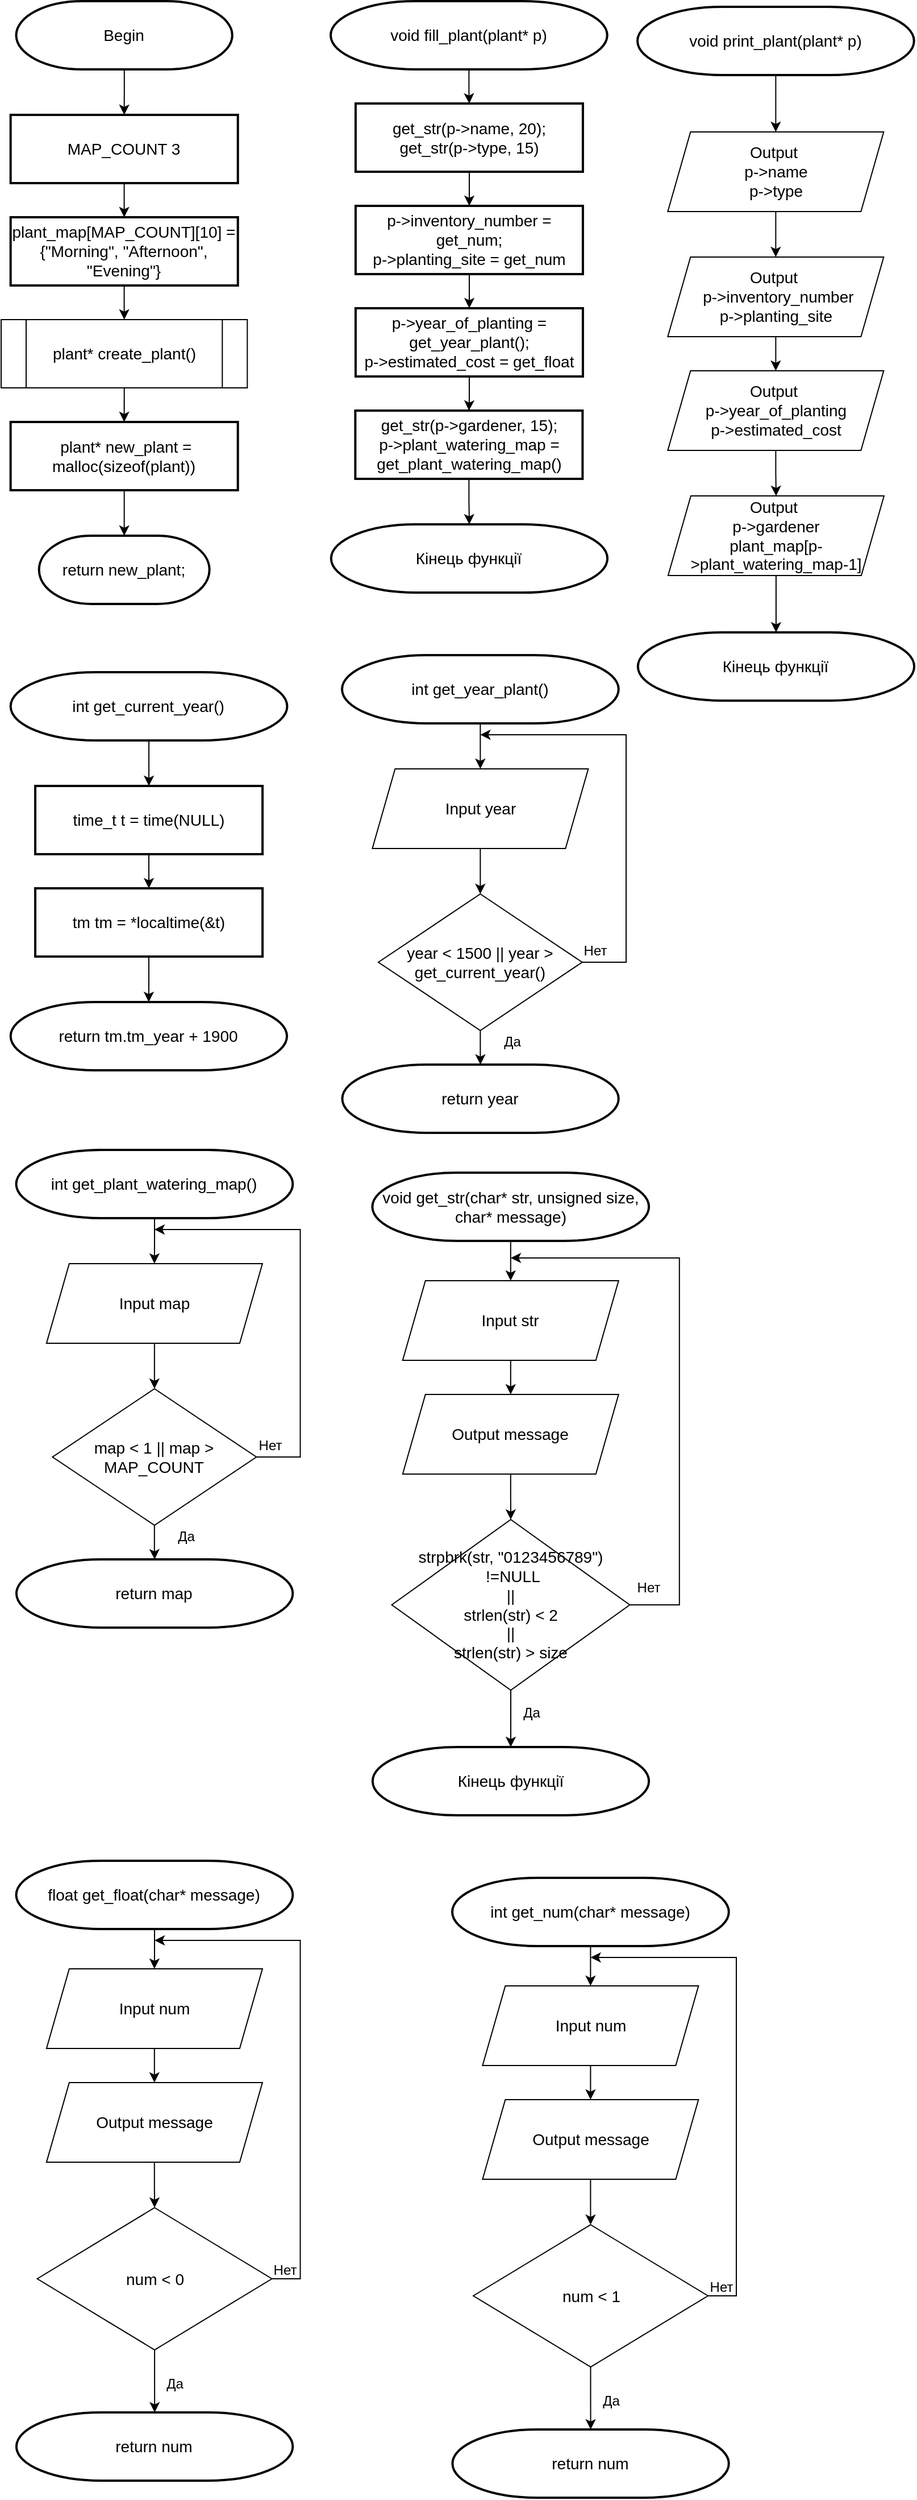 <mxfile version="18.1.3" type="device"><diagram id="ZCsZiW4XKM7n3a10QfGG" name="Страница 2"><mxGraphModel dx="1865" dy="648" grid="1" gridSize="10" guides="1" tooltips="1" connect="1" arrows="1" fold="1" page="1" pageScale="1" pageWidth="827" pageHeight="1169" math="0" shadow="0"><root><mxCell id="0"/><mxCell id="1" parent="0"/><mxCell id="foK9sh8ItTZ9XItvNWBW-2" value="" style="edgeStyle=orthogonalEdgeStyle;rounded=0;orthogonalLoop=1;jettySize=auto;html=1;" edge="1" parent="1" source="XyaOi0KiRT0EcqGlPVg8-2" target="foK9sh8ItTZ9XItvNWBW-1"><mxGeometry relative="1" as="geometry"/></mxCell><mxCell id="XyaOi0KiRT0EcqGlPVg8-2" value="&lt;span style=&quot;font-size: 14px;&quot;&gt;Begin&lt;/span&gt;" style="strokeWidth=2;html=1;shape=mxgraph.flowchart.terminator;whiteSpace=wrap;" parent="1" vertex="1"><mxGeometry x="-796.75" y="10" width="190.15" height="60" as="geometry"/></mxCell><mxCell id="foK9sh8ItTZ9XItvNWBW-4" value="" style="edgeStyle=orthogonalEdgeStyle;rounded=0;orthogonalLoop=1;jettySize=auto;html=1;" edge="1" parent="1" source="foK9sh8ItTZ9XItvNWBW-1" target="foK9sh8ItTZ9XItvNWBW-3"><mxGeometry relative="1" as="geometry"/></mxCell><mxCell id="foK9sh8ItTZ9XItvNWBW-1" value="&lt;span style=&quot;font-size: 14px;&quot;&gt;MAP_COUNT 3&lt;/span&gt;" style="whiteSpace=wrap;html=1;strokeWidth=2;align=center;" vertex="1" parent="1"><mxGeometry x="-801.66" y="110" width="200" height="60" as="geometry"/></mxCell><mxCell id="foK9sh8ItTZ9XItvNWBW-6" value="" style="edgeStyle=orthogonalEdgeStyle;rounded=0;orthogonalLoop=1;jettySize=auto;html=1;" edge="1" parent="1" source="foK9sh8ItTZ9XItvNWBW-3" target="foK9sh8ItTZ9XItvNWBW-5"><mxGeometry relative="1" as="geometry"/></mxCell><mxCell id="foK9sh8ItTZ9XItvNWBW-3" value="&lt;span style=&quot;font-size: 14px;&quot;&gt;plant_map[MAP_COUNT][10] = {&quot;Morning&quot;, &quot;Afternoon&quot;, &quot;Evening&quot;}&lt;/span&gt;" style="whiteSpace=wrap;html=1;strokeWidth=2;align=center;" vertex="1" parent="1"><mxGeometry x="-801.66" y="200" width="200" height="60" as="geometry"/></mxCell><mxCell id="foK9sh8ItTZ9XItvNWBW-10" value="" style="edgeStyle=orthogonalEdgeStyle;rounded=0;orthogonalLoop=1;jettySize=auto;html=1;" edge="1" parent="1" source="foK9sh8ItTZ9XItvNWBW-5" target="foK9sh8ItTZ9XItvNWBW-7"><mxGeometry relative="1" as="geometry"/></mxCell><mxCell id="foK9sh8ItTZ9XItvNWBW-5" value="&lt;span style=&quot;font-size: 14px;&quot;&gt;plant* create_plant()&lt;/span&gt;" style="shape=process;whiteSpace=wrap;html=1;backgroundOutline=1;fillColor=#FFFFFF;" vertex="1" parent="1"><mxGeometry x="-810.0" y="290" width="216.65" height="60" as="geometry"/></mxCell><mxCell id="foK9sh8ItTZ9XItvNWBW-9" value="" style="edgeStyle=orthogonalEdgeStyle;rounded=0;orthogonalLoop=1;jettySize=auto;html=1;" edge="1" parent="1" source="foK9sh8ItTZ9XItvNWBW-7" target="foK9sh8ItTZ9XItvNWBW-8"><mxGeometry relative="1" as="geometry"/></mxCell><mxCell id="foK9sh8ItTZ9XItvNWBW-7" value="&lt;span style=&quot;font-size: 14px;&quot;&gt;&amp;nbsp;plant* new_plant = malloc(sizeof(plant))&lt;/span&gt;" style="whiteSpace=wrap;html=1;strokeWidth=2;align=center;" vertex="1" parent="1"><mxGeometry x="-801.67" y="380" width="200" height="60" as="geometry"/></mxCell><mxCell id="foK9sh8ItTZ9XItvNWBW-8" value="&lt;span style=&quot;font-size: 14px;&quot;&gt;return new_plant;&lt;/span&gt;" style="strokeWidth=2;html=1;shape=mxgraph.flowchart.terminator;whiteSpace=wrap;" vertex="1" parent="1"><mxGeometry x="-776.67" y="480" width="150" height="60" as="geometry"/></mxCell><mxCell id="p9-Df_H3T6ijKvtMDiZA-1" value="" style="edgeStyle=orthogonalEdgeStyle;rounded=0;orthogonalLoop=1;jettySize=auto;html=1;" edge="1" parent="1" source="p9-Df_H3T6ijKvtMDiZA-2" target="p9-Df_H3T6ijKvtMDiZA-4"><mxGeometry relative="1" as="geometry"/></mxCell><mxCell id="p9-Df_H3T6ijKvtMDiZA-2" value="&lt;font style=&quot;font-size: 14px&quot;&gt;void fill_plant(plant* p)&lt;/font&gt;" style="strokeWidth=2;html=1;shape=mxgraph.flowchart.terminator;whiteSpace=wrap;" vertex="1" parent="1"><mxGeometry x="-520" y="10" width="243.39" height="60" as="geometry"/></mxCell><mxCell id="p9-Df_H3T6ijKvtMDiZA-3" value="" style="edgeStyle=orthogonalEdgeStyle;rounded=0;orthogonalLoop=1;jettySize=auto;html=1;" edge="1" parent="1" source="p9-Df_H3T6ijKvtMDiZA-4" target="p9-Df_H3T6ijKvtMDiZA-6"><mxGeometry relative="1" as="geometry"/></mxCell><mxCell id="p9-Df_H3T6ijKvtMDiZA-4" value="&lt;span style=&quot;font-size: 14px;&quot;&gt;get_str(p-&amp;gt;name, 20);&lt;br&gt;get_str(p-&amp;gt;type, 15)&lt;/span&gt;" style="whiteSpace=wrap;html=1;strokeWidth=2;align=center;" vertex="1" parent="1"><mxGeometry x="-498.03" y="100" width="200" height="60" as="geometry"/></mxCell><mxCell id="p9-Df_H3T6ijKvtMDiZA-5" value="" style="edgeStyle=orthogonalEdgeStyle;rounded=0;orthogonalLoop=1;jettySize=auto;html=1;" edge="1" parent="1" source="p9-Df_H3T6ijKvtMDiZA-6" target="p9-Df_H3T6ijKvtMDiZA-8"><mxGeometry relative="1" as="geometry"/></mxCell><mxCell id="p9-Df_H3T6ijKvtMDiZA-6" value="&lt;span style=&quot;font-size: 14px;&quot;&gt;p-&amp;gt;inventory_number = get_num;&lt;br&gt;p-&amp;gt;planting_site = get_num&lt;/span&gt;" style="whiteSpace=wrap;html=1;strokeWidth=2;align=center;" vertex="1" parent="1"><mxGeometry x="-498.03" y="190" width="200" height="60" as="geometry"/></mxCell><mxCell id="p9-Df_H3T6ijKvtMDiZA-7" value="" style="edgeStyle=orthogonalEdgeStyle;rounded=0;orthogonalLoop=1;jettySize=auto;html=1;" edge="1" parent="1" source="p9-Df_H3T6ijKvtMDiZA-8" target="p9-Df_H3T6ijKvtMDiZA-10"><mxGeometry relative="1" as="geometry"/></mxCell><mxCell id="p9-Df_H3T6ijKvtMDiZA-8" value="&lt;span style=&quot;font-size: 14px;&quot;&gt;p-&amp;gt;year_of_planting = get_year_plant();&lt;br&gt;p-&amp;gt;estimated_cost = get_float&lt;/span&gt;" style="whiteSpace=wrap;html=1;strokeWidth=2;align=center;" vertex="1" parent="1"><mxGeometry x="-498.03" y="280" width="200" height="60" as="geometry"/></mxCell><mxCell id="p9-Df_H3T6ijKvtMDiZA-9" value="" style="edgeStyle=orthogonalEdgeStyle;rounded=0;orthogonalLoop=1;jettySize=auto;html=1;" edge="1" parent="1" source="p9-Df_H3T6ijKvtMDiZA-10" target="p9-Df_H3T6ijKvtMDiZA-11"><mxGeometry relative="1" as="geometry"/></mxCell><mxCell id="p9-Df_H3T6ijKvtMDiZA-10" value="&lt;span style=&quot;font-size: 14px;&quot;&gt;get_str(p-&amp;gt;gardener, 15);&lt;br&gt;p-&amp;gt;plant_watering_map = get_plant_watering_map()&lt;/span&gt;" style="whiteSpace=wrap;html=1;strokeWidth=2;align=center;" vertex="1" parent="1"><mxGeometry x="-498.31" y="370" width="200" height="60" as="geometry"/></mxCell><mxCell id="p9-Df_H3T6ijKvtMDiZA-11" value="&lt;font style=&quot;font-size: 14px&quot;&gt;Кінець функції&lt;/font&gt;" style="strokeWidth=2;html=1;shape=mxgraph.flowchart.terminator;whiteSpace=wrap;" vertex="1" parent="1"><mxGeometry x="-519.62" y="470" width="243.18" height="60" as="geometry"/></mxCell><mxCell id="zt4KfstG0uKNydHiTwyC-1" value="" style="edgeStyle=orthogonalEdgeStyle;rounded=0;orthogonalLoop=1;jettySize=auto;html=1;" edge="1" parent="1" source="zt4KfstG0uKNydHiTwyC-2" target="zt4KfstG0uKNydHiTwyC-4"><mxGeometry relative="1" as="geometry"/></mxCell><mxCell id="zt4KfstG0uKNydHiTwyC-2" value="&lt;font style=&quot;font-size: 14px&quot;&gt;void print_plant(plant* p)&lt;/font&gt;" style="strokeWidth=2;html=1;shape=mxgraph.flowchart.terminator;whiteSpace=wrap;" vertex="1" parent="1"><mxGeometry x="-250" y="15" width="243.39" height="60" as="geometry"/></mxCell><mxCell id="zt4KfstG0uKNydHiTwyC-3" value="" style="edgeStyle=orthogonalEdgeStyle;rounded=0;orthogonalLoop=1;jettySize=auto;html=1;" edge="1" parent="1" source="zt4KfstG0uKNydHiTwyC-4" target="zt4KfstG0uKNydHiTwyC-6"><mxGeometry relative="1" as="geometry"/></mxCell><mxCell id="zt4KfstG0uKNydHiTwyC-4" value="&lt;span style=&quot;font-size: 14px&quot;&gt;Output&amp;nbsp;&lt;br&gt;&lt;/span&gt;&lt;span style=&quot;font-size: 14px;&quot;&gt;p-&amp;gt;name&lt;/span&gt;&lt;br&gt;&lt;span style=&quot;font-size: 14px;&quot;&gt;p-&amp;gt;type&lt;/span&gt;" style="shape=parallelogram;perimeter=parallelogramPerimeter;whiteSpace=wrap;html=1;fixedSize=1;" vertex="1" parent="1"><mxGeometry x="-223.31" y="125" width="190" height="70" as="geometry"/></mxCell><mxCell id="zt4KfstG0uKNydHiTwyC-5" value="" style="edgeStyle=orthogonalEdgeStyle;rounded=0;orthogonalLoop=1;jettySize=auto;html=1;" edge="1" parent="1" source="zt4KfstG0uKNydHiTwyC-6" target="zt4KfstG0uKNydHiTwyC-8"><mxGeometry relative="1" as="geometry"/></mxCell><mxCell id="zt4KfstG0uKNydHiTwyC-6" value="&lt;span style=&quot;font-size: 14px&quot;&gt;Output&amp;nbsp;&lt;br&gt;&lt;/span&gt;&lt;span style=&quot;font-size: 14px;&quot;&gt;&amp;nbsp;p-&amp;gt;inventory_number&lt;br&gt;p-&amp;gt;planting_site&lt;/span&gt;" style="shape=parallelogram;perimeter=parallelogramPerimeter;whiteSpace=wrap;html=1;fixedSize=1;" vertex="1" parent="1"><mxGeometry x="-223.31" y="235" width="190" height="70" as="geometry"/></mxCell><mxCell id="zt4KfstG0uKNydHiTwyC-7" value="" style="edgeStyle=orthogonalEdgeStyle;rounded=0;orthogonalLoop=1;jettySize=auto;html=1;" edge="1" parent="1" source="zt4KfstG0uKNydHiTwyC-8" target="zt4KfstG0uKNydHiTwyC-10"><mxGeometry relative="1" as="geometry"/></mxCell><mxCell id="zt4KfstG0uKNydHiTwyC-8" value="&lt;span style=&quot;font-size: 14px&quot;&gt;Output&amp;nbsp;&lt;br&gt;&lt;/span&gt;&lt;span style=&quot;font-size: 14px;&quot;&gt;p-&amp;gt;year_of_planting&lt;br&gt;p-&amp;gt;estimated_cost&lt;/span&gt;" style="shape=parallelogram;perimeter=parallelogramPerimeter;whiteSpace=wrap;html=1;fixedSize=1;" vertex="1" parent="1"><mxGeometry x="-223.31" y="335" width="190" height="70" as="geometry"/></mxCell><mxCell id="zt4KfstG0uKNydHiTwyC-9" value="" style="edgeStyle=orthogonalEdgeStyle;rounded=0;orthogonalLoop=1;jettySize=auto;html=1;" edge="1" parent="1" source="zt4KfstG0uKNydHiTwyC-10" target="zt4KfstG0uKNydHiTwyC-11"><mxGeometry relative="1" as="geometry"/></mxCell><mxCell id="zt4KfstG0uKNydHiTwyC-10" value="&lt;span style=&quot;font-size: 14px&quot;&gt;Output&amp;nbsp;&lt;br&gt;&lt;/span&gt;&lt;span style=&quot;font-size: 14px;&quot;&gt;p-&amp;gt;gardener&lt;br&gt;&lt;/span&gt;&lt;span style=&quot;font-size: 14px;&quot;&gt;plant_map[p-&amp;gt;plant_watering_map-1]&lt;/span&gt;" style="shape=parallelogram;perimeter=parallelogramPerimeter;whiteSpace=wrap;html=1;fixedSize=1;" vertex="1" parent="1"><mxGeometry x="-223.03" y="445" width="190" height="70" as="geometry"/></mxCell><mxCell id="zt4KfstG0uKNydHiTwyC-11" value="&lt;font style=&quot;font-size: 14px&quot;&gt;Кінець функції&lt;/font&gt;" style="strokeWidth=2;html=1;shape=mxgraph.flowchart.terminator;whiteSpace=wrap;" vertex="1" parent="1"><mxGeometry x="-249.62" y="565" width="243.18" height="60" as="geometry"/></mxCell><mxCell id="AbHFfzLOAa5C1AIaeCO8-1" value="" style="edgeStyle=orthogonalEdgeStyle;rounded=0;orthogonalLoop=1;jettySize=auto;html=1;" edge="1" parent="1" source="AbHFfzLOAa5C1AIaeCO8-2" target="AbHFfzLOAa5C1AIaeCO8-6"><mxGeometry relative="1" as="geometry"/></mxCell><mxCell id="AbHFfzLOAa5C1AIaeCO8-2" value="&lt;font style=&quot;font-size: 14px&quot;&gt;int get_current_year()&lt;/font&gt;" style="strokeWidth=2;html=1;shape=mxgraph.flowchart.terminator;whiteSpace=wrap;" vertex="1" parent="1"><mxGeometry x="-801.66" y="600" width="243.39" height="60" as="geometry"/></mxCell><mxCell id="AbHFfzLOAa5C1AIaeCO8-3" value="" style="edgeStyle=orthogonalEdgeStyle;rounded=0;orthogonalLoop=1;jettySize=auto;html=1;" edge="1" parent="1" source="AbHFfzLOAa5C1AIaeCO8-4" target="AbHFfzLOAa5C1AIaeCO8-7"><mxGeometry relative="1" as="geometry"/></mxCell><mxCell id="AbHFfzLOAa5C1AIaeCO8-4" value="&lt;span style=&quot;font-size: 14px;&quot;&gt;tm tm = *localtime(&amp;amp;t)&lt;/span&gt;" style="whiteSpace=wrap;html=1;strokeWidth=2;align=center;" vertex="1" parent="1"><mxGeometry x="-779.97" y="790" width="200" height="60" as="geometry"/></mxCell><mxCell id="AbHFfzLOAa5C1AIaeCO8-5" value="" style="edgeStyle=orthogonalEdgeStyle;rounded=0;orthogonalLoop=1;jettySize=auto;html=1;" edge="1" parent="1" source="AbHFfzLOAa5C1AIaeCO8-6" target="AbHFfzLOAa5C1AIaeCO8-4"><mxGeometry relative="1" as="geometry"/></mxCell><mxCell id="AbHFfzLOAa5C1AIaeCO8-6" value="&lt;span style=&quot;font-size: 14px;&quot;&gt;time_t t = time(NULL)&lt;/span&gt;" style="whiteSpace=wrap;html=1;strokeWidth=2;align=center;" vertex="1" parent="1"><mxGeometry x="-779.97" y="700" width="200" height="60" as="geometry"/></mxCell><mxCell id="AbHFfzLOAa5C1AIaeCO8-7" value="&lt;font style=&quot;font-size: 14px&quot;&gt;return tm.tm_year + 1900&lt;/font&gt;" style="strokeWidth=2;html=1;shape=mxgraph.flowchart.terminator;whiteSpace=wrap;" vertex="1" parent="1"><mxGeometry x="-801.66" y="890" width="243.18" height="60" as="geometry"/></mxCell><mxCell id="dIIqqDcrX34gxkhjVCRf-1" value="" style="edgeStyle=orthogonalEdgeStyle;rounded=0;orthogonalLoop=1;jettySize=auto;html=1;" edge="1" parent="1" source="dIIqqDcrX34gxkhjVCRf-2" target="dIIqqDcrX34gxkhjVCRf-4"><mxGeometry relative="1" as="geometry"/></mxCell><mxCell id="dIIqqDcrX34gxkhjVCRf-2" value="&lt;font style=&quot;font-size: 14px&quot;&gt;int get_year_plant()&lt;/font&gt;" style="strokeWidth=2;html=1;shape=mxgraph.flowchart.terminator;whiteSpace=wrap;" vertex="1" parent="1"><mxGeometry x="-510" y="585" width="243.39" height="60" as="geometry"/></mxCell><mxCell id="dIIqqDcrX34gxkhjVCRf-3" value="" style="edgeStyle=orthogonalEdgeStyle;rounded=0;orthogonalLoop=1;jettySize=auto;html=1;" edge="1" parent="1" source="dIIqqDcrX34gxkhjVCRf-4" target="dIIqqDcrX34gxkhjVCRf-7"><mxGeometry relative="1" as="geometry"/></mxCell><mxCell id="dIIqqDcrX34gxkhjVCRf-4" value="&lt;span style=&quot;font-size: 14px;&quot;&gt;Input year&lt;/span&gt;" style="shape=parallelogram;perimeter=parallelogramPerimeter;whiteSpace=wrap;html=1;fixedSize=1;" vertex="1" parent="1"><mxGeometry x="-483.31" y="685" width="190" height="70" as="geometry"/></mxCell><mxCell id="dIIqqDcrX34gxkhjVCRf-5" style="edgeStyle=orthogonalEdgeStyle;rounded=0;orthogonalLoop=1;jettySize=auto;html=1;" edge="1" parent="1" source="dIIqqDcrX34gxkhjVCRf-7"><mxGeometry relative="1" as="geometry"><mxPoint x="-388.31" y="655" as="targetPoint"/><Array as="points"><mxPoint x="-260" y="855"/><mxPoint x="-260" y="655"/></Array></mxGeometry></mxCell><mxCell id="dIIqqDcrX34gxkhjVCRf-6" value="" style="edgeStyle=orthogonalEdgeStyle;rounded=0;orthogonalLoop=1;jettySize=auto;html=1;" edge="1" parent="1" source="dIIqqDcrX34gxkhjVCRf-7" target="dIIqqDcrX34gxkhjVCRf-8"><mxGeometry relative="1" as="geometry"/></mxCell><mxCell id="dIIqqDcrX34gxkhjVCRf-7" value="&lt;font style=&quot;font-size: 14px&quot;&gt;year &amp;lt; 1500 || year &amp;gt; get_current_year()&lt;/font&gt;" style="rhombus;whiteSpace=wrap;html=1;" vertex="1" parent="1"><mxGeometry x="-478.03" y="795" width="179.44" height="120" as="geometry"/></mxCell><mxCell id="dIIqqDcrX34gxkhjVCRf-8" value="&lt;span style=&quot;font-size: 14px;&quot;&gt;return year&lt;/span&gt;" style="strokeWidth=2;html=1;shape=mxgraph.flowchart.terminator;whiteSpace=wrap;" vertex="1" parent="1"><mxGeometry x="-509.79" y="945" width="243.18" height="60" as="geometry"/></mxCell><mxCell id="dIIqqDcrX34gxkhjVCRf-9" value="Да" style="text;html=1;strokeColor=none;fillColor=none;align=center;verticalAlign=middle;whiteSpace=wrap;rounded=0;" vertex="1" parent="1"><mxGeometry x="-380" y="915" width="40" height="20" as="geometry"/></mxCell><mxCell id="dIIqqDcrX34gxkhjVCRf-10" value="Нет" style="text;html=1;strokeColor=none;fillColor=none;align=center;verticalAlign=middle;whiteSpace=wrap;rounded=0;" vertex="1" parent="1"><mxGeometry x="-306.61" y="835" width="40" height="20" as="geometry"/></mxCell><mxCell id="3uSDWJ-jt1kquvoJaAaZ-1" value="" style="edgeStyle=orthogonalEdgeStyle;rounded=0;orthogonalLoop=1;jettySize=auto;html=1;" edge="1" parent="1" source="3uSDWJ-jt1kquvoJaAaZ-2" target="3uSDWJ-jt1kquvoJaAaZ-4"><mxGeometry relative="1" as="geometry"/></mxCell><mxCell id="3uSDWJ-jt1kquvoJaAaZ-2" value="&lt;font style=&quot;font-size: 14px&quot;&gt;int get_plant_watering_map()&lt;/font&gt;" style="strokeWidth=2;html=1;shape=mxgraph.flowchart.terminator;whiteSpace=wrap;" vertex="1" parent="1"><mxGeometry x="-796.75" y="1020" width="243.39" height="60" as="geometry"/></mxCell><mxCell id="3uSDWJ-jt1kquvoJaAaZ-3" value="" style="edgeStyle=orthogonalEdgeStyle;rounded=0;orthogonalLoop=1;jettySize=auto;html=1;" edge="1" parent="1" source="3uSDWJ-jt1kquvoJaAaZ-4" target="3uSDWJ-jt1kquvoJaAaZ-7"><mxGeometry relative="1" as="geometry"/></mxCell><mxCell id="3uSDWJ-jt1kquvoJaAaZ-4" value="&lt;span style=&quot;font-size: 14px;&quot;&gt;Input map&lt;/span&gt;" style="shape=parallelogram;perimeter=parallelogramPerimeter;whiteSpace=wrap;html=1;fixedSize=1;" vertex="1" parent="1"><mxGeometry x="-770.06" y="1120" width="190" height="70" as="geometry"/></mxCell><mxCell id="3uSDWJ-jt1kquvoJaAaZ-5" style="edgeStyle=orthogonalEdgeStyle;rounded=0;orthogonalLoop=1;jettySize=auto;html=1;" edge="1" parent="1" source="3uSDWJ-jt1kquvoJaAaZ-7"><mxGeometry relative="1" as="geometry"><mxPoint x="-675.06" y="1090" as="targetPoint"/><Array as="points"><mxPoint x="-546.75" y="1290"/><mxPoint x="-546.75" y="1090"/></Array></mxGeometry></mxCell><mxCell id="3uSDWJ-jt1kquvoJaAaZ-6" value="" style="edgeStyle=orthogonalEdgeStyle;rounded=0;orthogonalLoop=1;jettySize=auto;html=1;" edge="1" parent="1" source="3uSDWJ-jt1kquvoJaAaZ-7" target="3uSDWJ-jt1kquvoJaAaZ-8"><mxGeometry relative="1" as="geometry"/></mxCell><mxCell id="3uSDWJ-jt1kquvoJaAaZ-7" value="&lt;font style=&quot;font-size: 14px&quot;&gt;map &amp;lt; 1 || map &amp;gt; MAP_COUNT&lt;/font&gt;" style="rhombus;whiteSpace=wrap;html=1;" vertex="1" parent="1"><mxGeometry x="-764.78" y="1230" width="179.44" height="120" as="geometry"/></mxCell><mxCell id="3uSDWJ-jt1kquvoJaAaZ-8" value="&lt;span style=&quot;font-size: 14px;&quot;&gt;return map&lt;/span&gt;" style="strokeWidth=2;html=1;shape=mxgraph.flowchart.terminator;whiteSpace=wrap;" vertex="1" parent="1"><mxGeometry x="-796.54" y="1380" width="243.18" height="60" as="geometry"/></mxCell><mxCell id="3uSDWJ-jt1kquvoJaAaZ-9" value="Да" style="text;html=1;strokeColor=none;fillColor=none;align=center;verticalAlign=middle;whiteSpace=wrap;rounded=0;" vertex="1" parent="1"><mxGeometry x="-666.75" y="1350" width="40" height="20" as="geometry"/></mxCell><mxCell id="3uSDWJ-jt1kquvoJaAaZ-10" value="Нет" style="text;html=1;strokeColor=none;fillColor=none;align=center;verticalAlign=middle;whiteSpace=wrap;rounded=0;" vertex="1" parent="1"><mxGeometry x="-593.36" y="1270" width="40" height="20" as="geometry"/></mxCell><mxCell id="CtdiQhuXgxD0BWsz6qDF-1" value="" style="edgeStyle=orthogonalEdgeStyle;rounded=0;orthogonalLoop=1;jettySize=auto;html=1;" edge="1" parent="1" source="CtdiQhuXgxD0BWsz6qDF-2" target="CtdiQhuXgxD0BWsz6qDF-4"><mxGeometry relative="1" as="geometry"/></mxCell><mxCell id="CtdiQhuXgxD0BWsz6qDF-2" value="&lt;font style=&quot;font-size: 14px&quot;&gt;void get_str(char* str, unsigned size, char* message)&lt;/font&gt;" style="strokeWidth=2;html=1;shape=mxgraph.flowchart.terminator;whiteSpace=wrap;" vertex="1" parent="1"><mxGeometry x="-483.31" y="1040" width="243.39" height="60" as="geometry"/></mxCell><mxCell id="CtdiQhuXgxD0BWsz6qDF-3" value="" style="edgeStyle=orthogonalEdgeStyle;rounded=0;orthogonalLoop=1;jettySize=auto;html=1;" edge="1" parent="1" source="CtdiQhuXgxD0BWsz6qDF-4" target="CtdiQhuXgxD0BWsz6qDF-12"><mxGeometry relative="1" as="geometry"/></mxCell><mxCell id="CtdiQhuXgxD0BWsz6qDF-4" value="&lt;span style=&quot;font-size: 14px;&quot;&gt;Input str&lt;/span&gt;" style="shape=parallelogram;perimeter=parallelogramPerimeter;whiteSpace=wrap;html=1;fixedSize=1;" vertex="1" parent="1"><mxGeometry x="-456.62" y="1135" width="190" height="70" as="geometry"/></mxCell><mxCell id="CtdiQhuXgxD0BWsz6qDF-5" style="edgeStyle=orthogonalEdgeStyle;rounded=0;orthogonalLoop=1;jettySize=auto;html=1;" edge="1" parent="1" source="CtdiQhuXgxD0BWsz6qDF-7"><mxGeometry relative="1" as="geometry"><mxPoint x="-361.51" y="1115" as="targetPoint"/><Array as="points"><mxPoint x="-213.1" y="1420"/><mxPoint x="-213.1" y="1115"/></Array></mxGeometry></mxCell><mxCell id="CtdiQhuXgxD0BWsz6qDF-6" value="" style="edgeStyle=orthogonalEdgeStyle;rounded=0;orthogonalLoop=1;jettySize=auto;html=1;" edge="1" parent="1" source="CtdiQhuXgxD0BWsz6qDF-7" target="CtdiQhuXgxD0BWsz6qDF-8"><mxGeometry relative="1" as="geometry"/></mxCell><mxCell id="CtdiQhuXgxD0BWsz6qDF-7" value="&lt;font style=&quot;font-size: 14px&quot;&gt;strpbrk(str, &quot;0123456789&quot;)&lt;br&gt;&amp;nbsp;!=NULL &lt;br&gt;|| &lt;br&gt;strlen(str) &amp;lt; 2 &lt;br&gt;|| &lt;br&gt;strlen(str) &amp;gt; size&lt;/font&gt;" style="rhombus;whiteSpace=wrap;html=1;" vertex="1" parent="1"><mxGeometry x="-466.23" y="1345" width="209.44" height="150" as="geometry"/></mxCell><mxCell id="CtdiQhuXgxD0BWsz6qDF-8" value="&lt;span style=&quot;font-size: 14px;&quot;&gt;Кінець функції&lt;/span&gt;" style="strokeWidth=2;html=1;shape=mxgraph.flowchart.terminator;whiteSpace=wrap;" vertex="1" parent="1"><mxGeometry x="-483.1" y="1545" width="243.18" height="60" as="geometry"/></mxCell><mxCell id="CtdiQhuXgxD0BWsz6qDF-9" value="Да" style="text;html=1;strokeColor=none;fillColor=none;align=center;verticalAlign=middle;whiteSpace=wrap;rounded=0;" vertex="1" parent="1"><mxGeometry x="-363.1" y="1505" width="40" height="20" as="geometry"/></mxCell><mxCell id="CtdiQhuXgxD0BWsz6qDF-10" value="Нет" style="text;html=1;strokeColor=none;fillColor=none;align=center;verticalAlign=middle;whiteSpace=wrap;rounded=0;" vertex="1" parent="1"><mxGeometry x="-259.71" y="1395" width="40" height="20" as="geometry"/></mxCell><mxCell id="CtdiQhuXgxD0BWsz6qDF-11" value="" style="edgeStyle=orthogonalEdgeStyle;rounded=0;orthogonalLoop=1;jettySize=auto;html=1;" edge="1" parent="1" source="CtdiQhuXgxD0BWsz6qDF-12" target="CtdiQhuXgxD0BWsz6qDF-7"><mxGeometry relative="1" as="geometry"/></mxCell><mxCell id="CtdiQhuXgxD0BWsz6qDF-12" value="&lt;span style=&quot;font-size: 14px;&quot;&gt;Output message&lt;/span&gt;" style="shape=parallelogram;perimeter=parallelogramPerimeter;whiteSpace=wrap;html=1;fixedSize=1;" vertex="1" parent="1"><mxGeometry x="-456.62" y="1235" width="190" height="70" as="geometry"/></mxCell><mxCell id="v1hMXjfJN1iV1bXk0GQS-1" value="" style="edgeStyle=orthogonalEdgeStyle;rounded=0;orthogonalLoop=1;jettySize=auto;html=1;" edge="1" parent="1" source="v1hMXjfJN1iV1bXk0GQS-2" target="v1hMXjfJN1iV1bXk0GQS-4"><mxGeometry relative="1" as="geometry"/></mxCell><mxCell id="v1hMXjfJN1iV1bXk0GQS-2" value="&lt;font style=&quot;font-size: 14px&quot;&gt;int get_num(char* message)&lt;/font&gt;" style="strokeWidth=2;html=1;shape=mxgraph.flowchart.terminator;whiteSpace=wrap;" vertex="1" parent="1"><mxGeometry x="-413" y="1660" width="243.39" height="60" as="geometry"/></mxCell><mxCell id="v1hMXjfJN1iV1bXk0GQS-3" value="" style="edgeStyle=orthogonalEdgeStyle;rounded=0;orthogonalLoop=1;jettySize=auto;html=1;" edge="1" parent="1" source="v1hMXjfJN1iV1bXk0GQS-4" target="v1hMXjfJN1iV1bXk0GQS-12"><mxGeometry relative="1" as="geometry"/></mxCell><mxCell id="v1hMXjfJN1iV1bXk0GQS-4" value="&lt;span style=&quot;font-size: 14px;&quot;&gt;Input num&lt;/span&gt;" style="shape=parallelogram;perimeter=parallelogramPerimeter;whiteSpace=wrap;html=1;fixedSize=1;" vertex="1" parent="1"><mxGeometry x="-386.31" y="1755" width="190" height="70" as="geometry"/></mxCell><mxCell id="v1hMXjfJN1iV1bXk0GQS-5" style="edgeStyle=orthogonalEdgeStyle;rounded=0;orthogonalLoop=1;jettySize=auto;html=1;" edge="1" parent="1" source="v1hMXjfJN1iV1bXk0GQS-7"><mxGeometry relative="1" as="geometry"><mxPoint x="-291.2" y="1730" as="targetPoint"/><Array as="points"><mxPoint x="-163" y="2028"/><mxPoint x="-163" y="1730"/></Array></mxGeometry></mxCell><mxCell id="v1hMXjfJN1iV1bXk0GQS-6" value="" style="edgeStyle=orthogonalEdgeStyle;rounded=0;orthogonalLoop=1;jettySize=auto;html=1;" edge="1" parent="1" source="v1hMXjfJN1iV1bXk0GQS-7" target="v1hMXjfJN1iV1bXk0GQS-8"><mxGeometry relative="1" as="geometry"/></mxCell><mxCell id="v1hMXjfJN1iV1bXk0GQS-7" value="&lt;span style=&quot;font-size: 14px;&quot;&gt;num &amp;lt; 1&lt;/span&gt;" style="rhombus;whiteSpace=wrap;html=1;" vertex="1" parent="1"><mxGeometry x="-394.46" y="1965" width="206.52" height="125" as="geometry"/></mxCell><mxCell id="v1hMXjfJN1iV1bXk0GQS-8" value="&lt;span style=&quot;font-size: 14px;&quot;&gt;return num&lt;/span&gt;" style="strokeWidth=2;html=1;shape=mxgraph.flowchart.terminator;whiteSpace=wrap;" vertex="1" parent="1"><mxGeometry x="-412.79" y="2145" width="243.18" height="60" as="geometry"/></mxCell><mxCell id="v1hMXjfJN1iV1bXk0GQS-9" value="Да" style="text;html=1;strokeColor=none;fillColor=none;align=center;verticalAlign=middle;whiteSpace=wrap;rounded=0;" vertex="1" parent="1"><mxGeometry x="-293.0" y="2110" width="40" height="20" as="geometry"/></mxCell><mxCell id="v1hMXjfJN1iV1bXk0GQS-10" value="Нет" style="text;html=1;strokeColor=none;fillColor=none;align=center;verticalAlign=middle;whiteSpace=wrap;rounded=0;" vertex="1" parent="1"><mxGeometry x="-196.31" y="2010" width="40" height="20" as="geometry"/></mxCell><mxCell id="v1hMXjfJN1iV1bXk0GQS-11" value="" style="edgeStyle=orthogonalEdgeStyle;rounded=0;orthogonalLoop=1;jettySize=auto;html=1;" edge="1" parent="1" source="v1hMXjfJN1iV1bXk0GQS-12" target="v1hMXjfJN1iV1bXk0GQS-7"><mxGeometry relative="1" as="geometry"/></mxCell><mxCell id="v1hMXjfJN1iV1bXk0GQS-12" value="&lt;span style=&quot;font-size: 14px;&quot;&gt;Output message&lt;/span&gt;" style="shape=parallelogram;perimeter=parallelogramPerimeter;whiteSpace=wrap;html=1;fixedSize=1;" vertex="1" parent="1"><mxGeometry x="-386.31" y="1855" width="190" height="70" as="geometry"/></mxCell><mxCell id="v1hMXjfJN1iV1bXk0GQS-13" value="" style="edgeStyle=orthogonalEdgeStyle;rounded=0;orthogonalLoop=1;jettySize=auto;html=1;" edge="1" parent="1" source="v1hMXjfJN1iV1bXk0GQS-14" target="v1hMXjfJN1iV1bXk0GQS-16"><mxGeometry relative="1" as="geometry"/></mxCell><mxCell id="v1hMXjfJN1iV1bXk0GQS-14" value="&lt;font style=&quot;font-size: 14px&quot;&gt;float get_float(char* message)&lt;/font&gt;" style="strokeWidth=2;html=1;shape=mxgraph.flowchart.terminator;whiteSpace=wrap;" vertex="1" parent="1"><mxGeometry x="-796.75" y="1645" width="243.39" height="60" as="geometry"/></mxCell><mxCell id="v1hMXjfJN1iV1bXk0GQS-15" value="" style="edgeStyle=orthogonalEdgeStyle;rounded=0;orthogonalLoop=1;jettySize=auto;html=1;" edge="1" parent="1" source="v1hMXjfJN1iV1bXk0GQS-16" target="v1hMXjfJN1iV1bXk0GQS-24"><mxGeometry relative="1" as="geometry"/></mxCell><mxCell id="v1hMXjfJN1iV1bXk0GQS-16" value="&lt;span style=&quot;font-size: 14px;&quot;&gt;Input num&lt;/span&gt;" style="shape=parallelogram;perimeter=parallelogramPerimeter;whiteSpace=wrap;html=1;fixedSize=1;" vertex="1" parent="1"><mxGeometry x="-770.06" y="1740" width="190" height="70" as="geometry"/></mxCell><mxCell id="v1hMXjfJN1iV1bXk0GQS-17" style="edgeStyle=orthogonalEdgeStyle;rounded=0;orthogonalLoop=1;jettySize=auto;html=1;" edge="1" parent="1" source="v1hMXjfJN1iV1bXk0GQS-19"><mxGeometry relative="1" as="geometry"><mxPoint x="-674.95" y="1715" as="targetPoint"/><Array as="points"><mxPoint x="-546.75" y="2013"/><mxPoint x="-546.75" y="1715"/></Array></mxGeometry></mxCell><mxCell id="v1hMXjfJN1iV1bXk0GQS-18" value="" style="edgeStyle=orthogonalEdgeStyle;rounded=0;orthogonalLoop=1;jettySize=auto;html=1;" edge="1" parent="1" source="v1hMXjfJN1iV1bXk0GQS-19" target="v1hMXjfJN1iV1bXk0GQS-20"><mxGeometry relative="1" as="geometry"/></mxCell><mxCell id="v1hMXjfJN1iV1bXk0GQS-19" value="&lt;span style=&quot;font-size: 14px;&quot;&gt;num &amp;lt; 0&lt;/span&gt;" style="rhombus;whiteSpace=wrap;html=1;" vertex="1" parent="1"><mxGeometry x="-778.21" y="1950" width="206.52" height="125" as="geometry"/></mxCell><mxCell id="v1hMXjfJN1iV1bXk0GQS-20" value="&lt;span style=&quot;font-size: 14px;&quot;&gt;return num&lt;/span&gt;" style="strokeWidth=2;html=1;shape=mxgraph.flowchart.terminator;whiteSpace=wrap;" vertex="1" parent="1"><mxGeometry x="-796.54" y="2130" width="243.18" height="60" as="geometry"/></mxCell><mxCell id="v1hMXjfJN1iV1bXk0GQS-21" value="Да" style="text;html=1;strokeColor=none;fillColor=none;align=center;verticalAlign=middle;whiteSpace=wrap;rounded=0;" vertex="1" parent="1"><mxGeometry x="-676.75" y="2095" width="40" height="20" as="geometry"/></mxCell><mxCell id="v1hMXjfJN1iV1bXk0GQS-22" value="Нет" style="text;html=1;strokeColor=none;fillColor=none;align=center;verticalAlign=middle;whiteSpace=wrap;rounded=0;" vertex="1" parent="1"><mxGeometry x="-580.06" y="1995" width="40" height="20" as="geometry"/></mxCell><mxCell id="v1hMXjfJN1iV1bXk0GQS-23" value="" style="edgeStyle=orthogonalEdgeStyle;rounded=0;orthogonalLoop=1;jettySize=auto;html=1;" edge="1" parent="1" source="v1hMXjfJN1iV1bXk0GQS-24" target="v1hMXjfJN1iV1bXk0GQS-19"><mxGeometry relative="1" as="geometry"/></mxCell><mxCell id="v1hMXjfJN1iV1bXk0GQS-24" value="&lt;span style=&quot;font-size: 14px;&quot;&gt;Output message&lt;/span&gt;" style="shape=parallelogram;perimeter=parallelogramPerimeter;whiteSpace=wrap;html=1;fixedSize=1;" vertex="1" parent="1"><mxGeometry x="-770.06" y="1840" width="190" height="70" as="geometry"/></mxCell></root></mxGraphModel></diagram></mxfile>